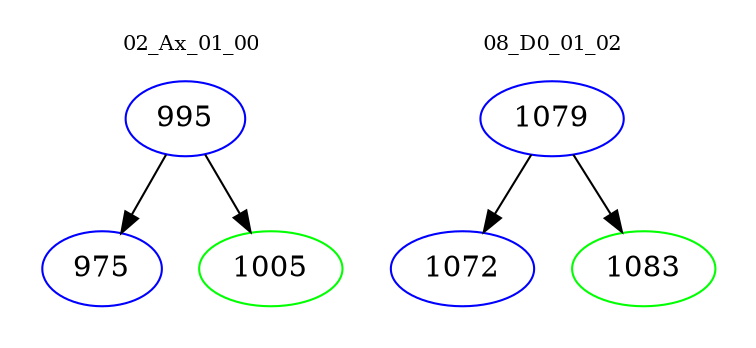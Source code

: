 digraph{
subgraph cluster_0 {
color = white
label = "02_Ax_01_00";
fontsize=10;
T0_995 [label="995", color="blue"]
T0_995 -> T0_975 [color="black"]
T0_975 [label="975", color="blue"]
T0_995 -> T0_1005 [color="black"]
T0_1005 [label="1005", color="green"]
}
subgraph cluster_1 {
color = white
label = "08_D0_01_02";
fontsize=10;
T1_1079 [label="1079", color="blue"]
T1_1079 -> T1_1072 [color="black"]
T1_1072 [label="1072", color="blue"]
T1_1079 -> T1_1083 [color="black"]
T1_1083 [label="1083", color="green"]
}
}
